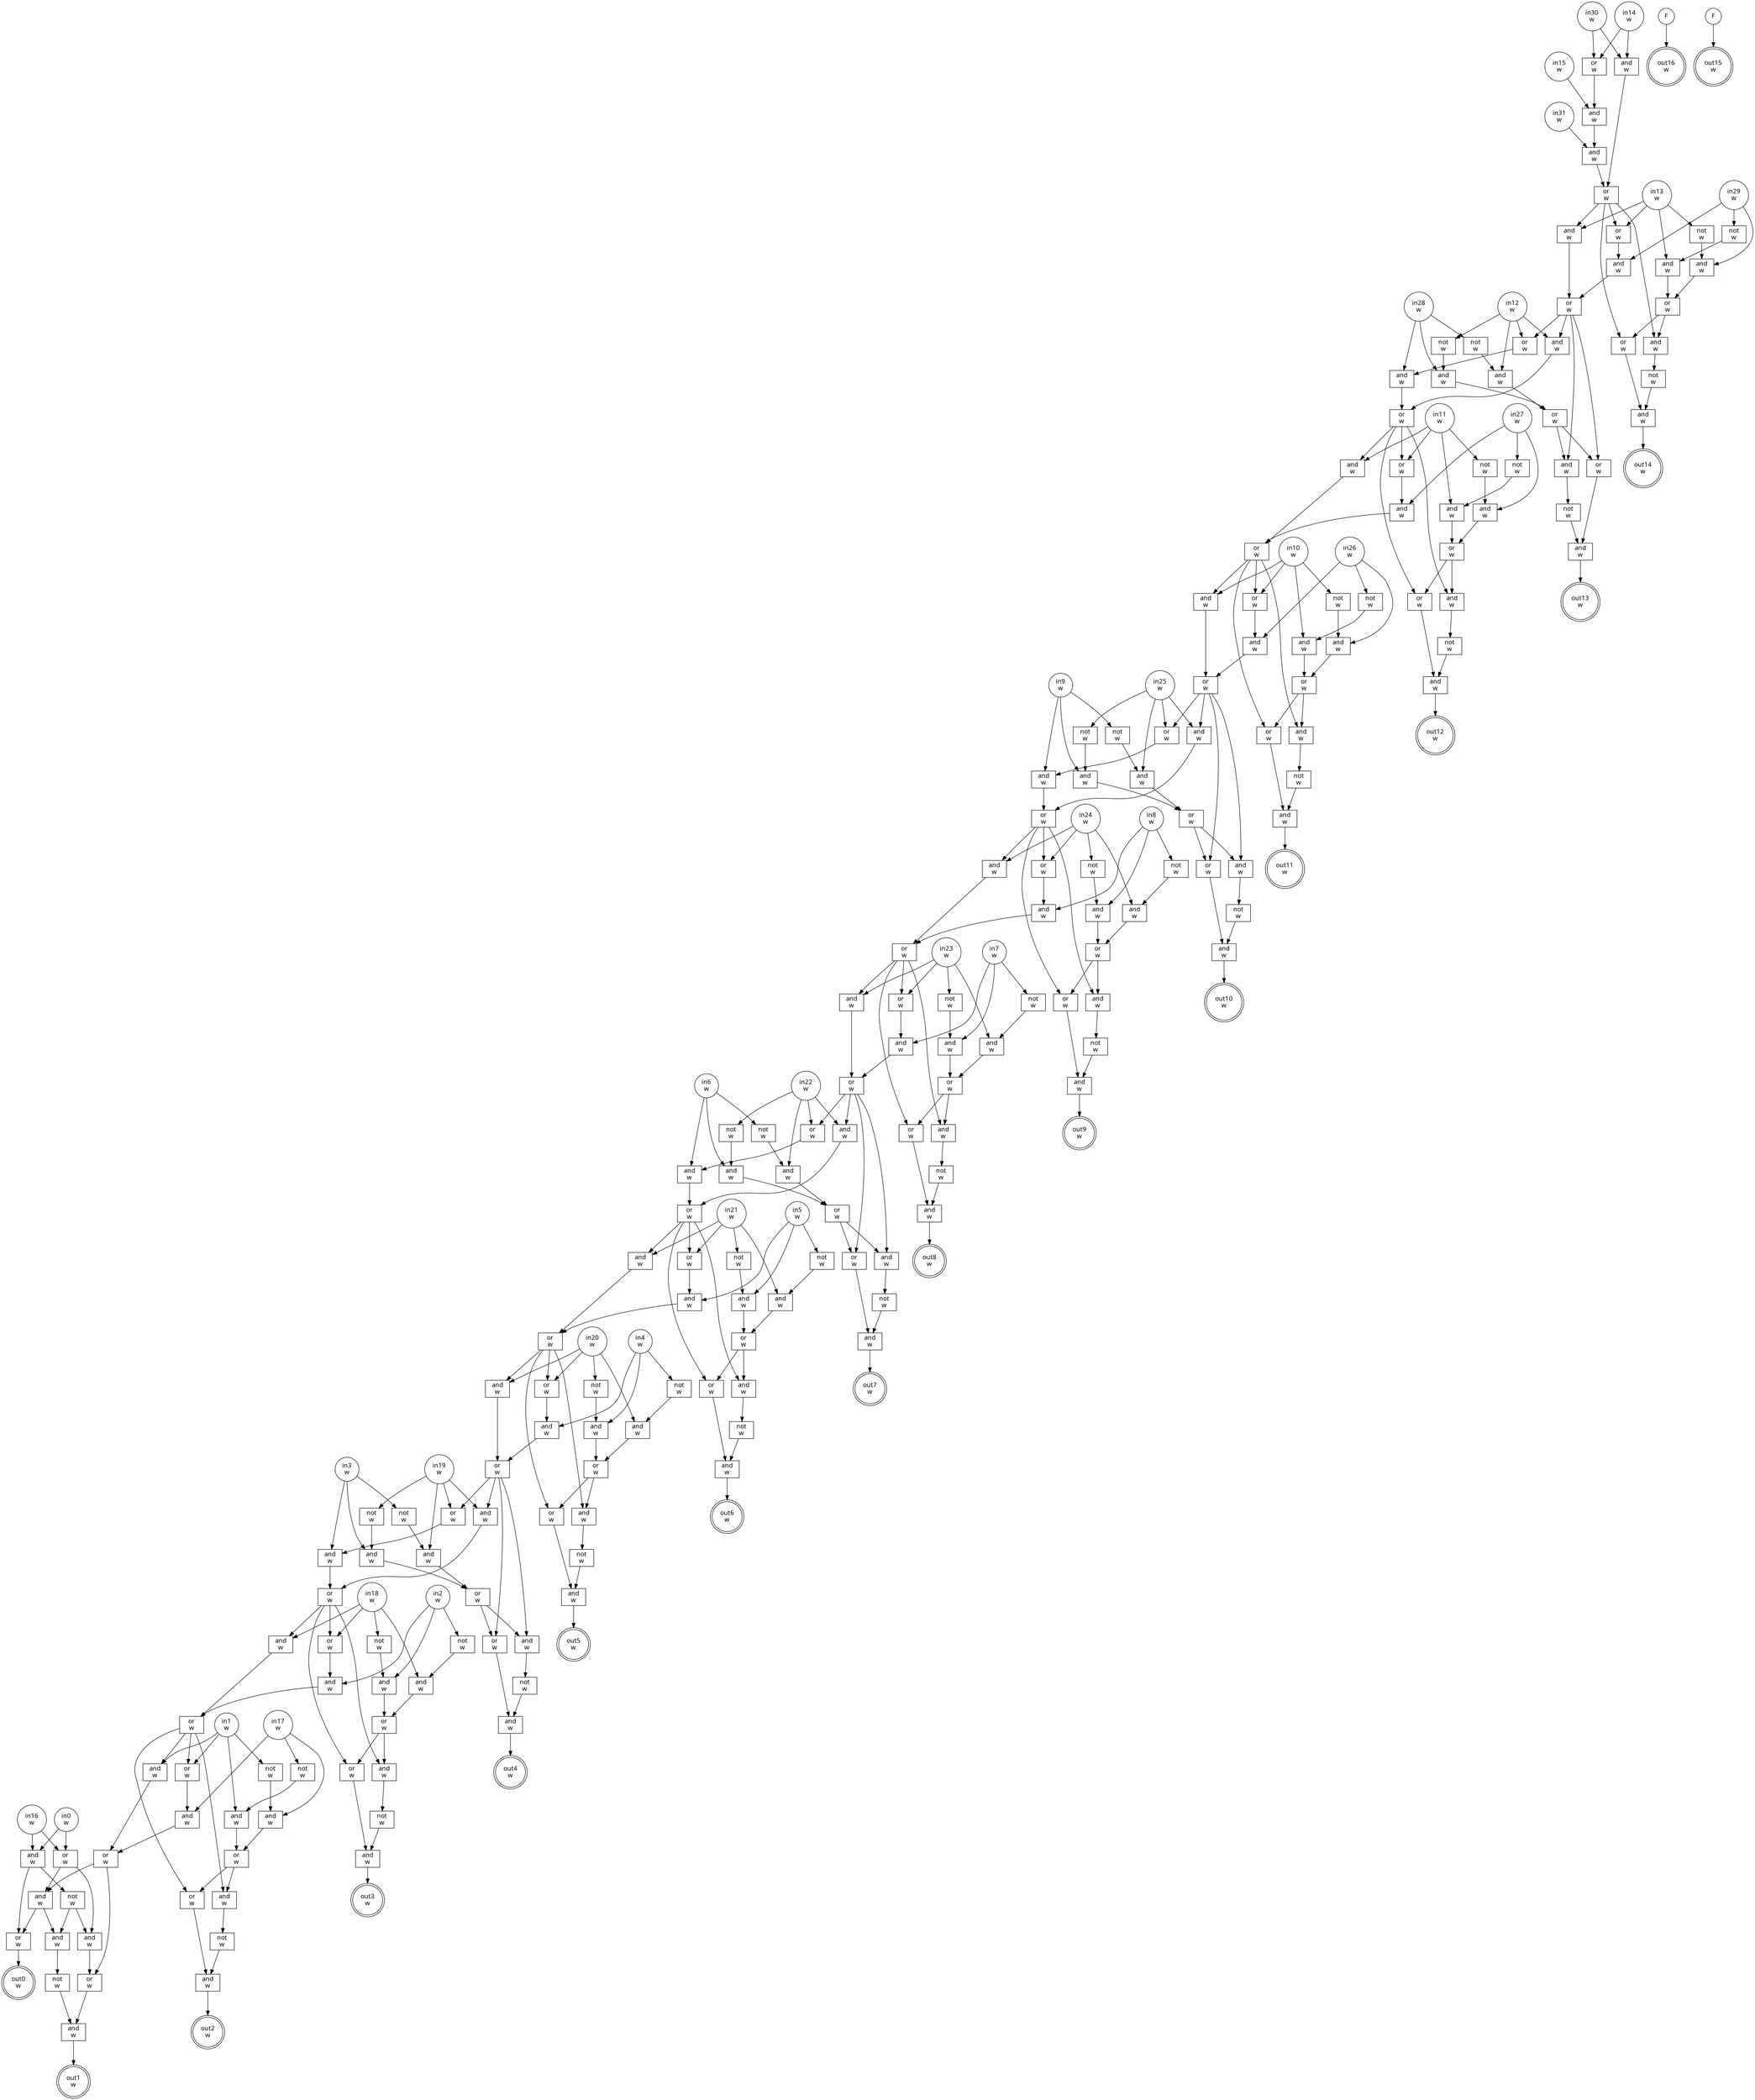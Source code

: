 digraph circuit{
	node [style = filled, fillcolor = white,shape=rect, fontname=geneva]
	g0 [label="in0\nw",shape=circle,fillcolor=white]
	g1 [label="in1\nw",shape=circle,fillcolor=white]
	g2 [label="in2\nw",shape=circle,fillcolor=white]
	g3 [label="in3\nw",shape=circle,fillcolor=white]
	g4 [label="in4\nw",shape=circle,fillcolor=white]
	g5 [label="in5\nw",shape=circle,fillcolor=white]
	g6 [label="in6\nw",shape=circle,fillcolor=white]
	g7 [label="in7\nw",shape=circle,fillcolor=white]
	g8 [label="in8\nw",shape=circle,fillcolor=white]
	g9 [label="in9\nw",shape=circle,fillcolor=white]
	g10 [label="in10\nw",shape=circle,fillcolor=white]
	g11 [label="in11\nw",shape=circle,fillcolor=white]
	g12 [label="in12\nw",shape=circle,fillcolor=white]
	g13 [label="in13\nw",shape=circle,fillcolor=white]
	g14 [label="in14\nw",shape=circle,fillcolor=white]
	g15 [label="in15\nw",shape=circle,fillcolor=white]
	g16 [label="in16\nw",shape=circle,fillcolor=white]
	g17 [label="in17\nw",shape=circle,fillcolor=white]
	g18 [label="in18\nw",shape=circle,fillcolor=white]
	g19 [label="in19\nw",shape=circle,fillcolor=white]
	g20 [label="in20\nw",shape=circle,fillcolor=white]
	g21 [label="in21\nw",shape=circle,fillcolor=white]
	g22 [label="in22\nw",shape=circle,fillcolor=white]
	g23 [label="in23\nw",shape=circle,fillcolor=white]
	g24 [label="in24\nw",shape=circle,fillcolor=white]
	g25 [label="in25\nw",shape=circle,fillcolor=white]
	g26 [label="in26\nw",shape=circle,fillcolor=white]
	g27 [label="in27\nw",shape=circle,fillcolor=white]
	g28 [label="in28\nw",shape=circle,fillcolor=white]
	g29 [label="in29\nw",shape=circle,fillcolor=white]
	g30 [label="in30\nw",shape=circle,fillcolor=white]
	g31 [label="in31\nw",shape=circle,fillcolor=white]
	g32 [label="F",shape=circle,fillcolor=white]
	g33 [label="F",shape=circle,fillcolor=white]
	g34 [label="not\nw",fillcolor=white]
	g35 [label="not\nw",fillcolor=white]
	g36 [label="not\nw",fillcolor=white]
	g37 [label="not\nw",fillcolor=white]
	g38 [label="not\nw",fillcolor=white]
	g39 [label="not\nw",fillcolor=white]
	g40 [label="not\nw",fillcolor=white]
	g41 [label="not\nw",fillcolor=white]
	g42 [label="not\nw",fillcolor=white]
	g43 [label="not\nw",fillcolor=white]
	g44 [label="not\nw",fillcolor=white]
	g45 [label="not\nw",fillcolor=white]
	g46 [label="not\nw",fillcolor=white]
	g47 [label="or\nw",fillcolor=white]
	g48 [label="and\nw",fillcolor=white]
	g49 [label="and\nw",fillcolor=white]
	g50 [label="and\nw",fillcolor=white]
	g51 [label="or\nw",fillcolor=white]
	g52 [label="and\nw",fillcolor=white]
	g53 [label="or\nw",fillcolor=white]
	g54 [label="and\nw",fillcolor=white]
	g55 [label="and\nw",fillcolor=white]
	g56 [label="or\nw",fillcolor=white]
	g57 [label="not\nw",fillcolor=white]
	g58 [label="and\nw",fillcolor=white]
	g59 [label="or\nw",fillcolor=white]
	g60 [label="and\nw",fillcolor=white]
	g61 [label="not\nw",fillcolor=white]
	g62 [label="or\nw",fillcolor=white]
	g63 [label="and\nw",fillcolor=white]
	g64 [label="and\nw",fillcolor=white]
	g65 [label="or\nw",fillcolor=white]
	g66 [label="and\nw",fillcolor=white]
	g67 [label="and\nw",fillcolor=white]
	g68 [label="or\nw",fillcolor=white]
	g69 [label="not\nw",fillcolor=white]
	g70 [label="and\nw",fillcolor=white]
	g71 [label="or\nw",fillcolor=white]
	g72 [label="and\nw",fillcolor=white]
	g73 [label="not\nw",fillcolor=white]
	g74 [label="or\nw",fillcolor=white]
	g75 [label="and\nw",fillcolor=white]
	g76 [label="and\nw",fillcolor=white]
	g77 [label="or\nw",fillcolor=white]
	g78 [label="and\nw",fillcolor=white]
	g79 [label="and\nw",fillcolor=white]
	g80 [label="or\nw",fillcolor=white]
	g81 [label="not\nw",fillcolor=white]
	g82 [label="and\nw",fillcolor=white]
	g83 [label="or\nw",fillcolor=white]
	g84 [label="and\nw",fillcolor=white]
	g85 [label="not\nw",fillcolor=white]
	g86 [label="or\nw",fillcolor=white]
	g87 [label="and\nw",fillcolor=white]
	g88 [label="and\nw",fillcolor=white]
	g89 [label="or\nw",fillcolor=white]
	g90 [label="and\nw",fillcolor=white]
	g91 [label="and\nw",fillcolor=white]
	g92 [label="or\nw",fillcolor=white]
	g93 [label="or\nw",fillcolor=white]
	g94 [label="and\nw",fillcolor=white]
	g95 [label="not\nw",fillcolor=white]
	g96 [label="and\nw",fillcolor=white]
	g97 [label="or\nw",fillcolor=white]
	g98 [label="and\nw",fillcolor=white]
	g99 [label="not\nw",fillcolor=white]
	g100 [label="or\nw",fillcolor=white]
	g101 [label="and\nw",fillcolor=white]
	g102 [label="and\nw",fillcolor=white]
	g103 [label="and\nw",fillcolor=white]
	g104 [label="or\nw",fillcolor=white]
	g105 [label="or\nw",fillcolor=white]
	g106 [label="and\nw",fillcolor=white]
	g107 [label="not\nw",fillcolor=white]
	g108 [label="and\nw",fillcolor=white]
	g109 [label="or\nw",fillcolor=white]
	g110 [label="and\nw",fillcolor=white]
	g111 [label="not\nw",fillcolor=white]
	g112 [label="or\nw",fillcolor=white]
	g113 [label="and\nw",fillcolor=white]
	g114 [label="and\nw",fillcolor=white]
	g115 [label="and\nw",fillcolor=white]
	g116 [label="or\nw",fillcolor=white]
	g117 [label="or\nw",fillcolor=white]
	g118 [label="and\nw",fillcolor=white]
	g119 [label="not\nw",fillcolor=white]
	g120 [label="and\nw",fillcolor=white]
	g121 [label="or\nw",fillcolor=white]
	g122 [label="and\nw",fillcolor=white]
	g123 [label="not\nw",fillcolor=white]
	g124 [label="or\nw",fillcolor=white]
	g125 [label="and\nw",fillcolor=white]
	g126 [label="and\nw",fillcolor=white]
	g127 [label="and\nw",fillcolor=white]
	g128 [label="or\nw",fillcolor=white]
	g129 [label="or\nw",fillcolor=white]
	g130 [label="and\nw",fillcolor=white]
	g131 [label="not\nw",fillcolor=white]
	g132 [label="and\nw",fillcolor=white]
	g133 [label="or\nw",fillcolor=white]
	g134 [label="and\nw",fillcolor=white]
	g135 [label="not\nw",fillcolor=white]
	g136 [label="or\nw",fillcolor=white]
	g137 [label="and\nw",fillcolor=white]
	g138 [label="and\nw",fillcolor=white]
	g139 [label="and\nw",fillcolor=white]
	g140 [label="or\nw",fillcolor=white]
	g141 [label="or\nw",fillcolor=white]
	g142 [label="and\nw",fillcolor=white]
	g143 [label="not\nw",fillcolor=white]
	g144 [label="and\nw",fillcolor=white]
	g145 [label="or\nw",fillcolor=white]
	g146 [label="and\nw",fillcolor=white]
	g147 [label="not\nw",fillcolor=white]
	g148 [label="or\nw",fillcolor=white]
	g149 [label="and\nw",fillcolor=white]
	g150 [label="and\nw",fillcolor=white]
	g151 [label="and\nw",fillcolor=white]
	g152 [label="or\nw",fillcolor=white]
	g153 [label="or\nw",fillcolor=white]
	g154 [label="and\nw",fillcolor=white]
	g155 [label="not\nw",fillcolor=white]
	g156 [label="and\nw",fillcolor=white]
	g157 [label="or\nw",fillcolor=white]
	g158 [label="and\nw",fillcolor=white]
	g159 [label="not\nw",fillcolor=white]
	g160 [label="or\nw",fillcolor=white]
	g161 [label="and\nw",fillcolor=white]
	g162 [label="and\nw",fillcolor=white]
	g163 [label="and\nw",fillcolor=white]
	g164 [label="or\nw",fillcolor=white]
	g165 [label="or\nw",fillcolor=white]
	g166 [label="and\nw",fillcolor=white]
	g167 [label="not\nw",fillcolor=white]
	g168 [label="and\nw",fillcolor=white]
	g169 [label="or\nw",fillcolor=white]
	g170 [label="and\nw",fillcolor=white]
	g171 [label="not\nw",fillcolor=white]
	g172 [label="or\nw",fillcolor=white]
	g173 [label="and\nw",fillcolor=white]
	g174 [label="and\nw",fillcolor=white]
	g175 [label="and\nw",fillcolor=white]
	g176 [label="or\nw",fillcolor=white]
	g177 [label="or\nw",fillcolor=white]
	g178 [label="and\nw",fillcolor=white]
	g179 [label="not\nw",fillcolor=white]
	g180 [label="and\nw",fillcolor=white]
	g181 [label="or\nw",fillcolor=white]
	g182 [label="and\nw",fillcolor=white]
	g183 [label="not\nw",fillcolor=white]
	g184 [label="or\nw",fillcolor=white]
	g185 [label="and\nw",fillcolor=white]
	g186 [label="and\nw",fillcolor=white]
	g187 [label="and\nw",fillcolor=white]
	g188 [label="or\nw",fillcolor=white]
	g189 [label="not\nw",fillcolor=white]
	g190 [label="and\nw",fillcolor=white]
	g191 [label="or\nw",fillcolor=white]
	g192 [label="and\nw",fillcolor=white]
	g193 [label="not\nw",fillcolor=white]
	g194 [label="or\nw",fillcolor=white]
	g195 [label="and\nw",fillcolor=white]
	g196 [label="and\nw",fillcolor=white]
	g197 [label="or\nw",fillcolor=white]
	g198 [label="and\nw",fillcolor=white]
	g199 [label="and\nw",fillcolor=white]
	g200 [label="or\nw",fillcolor=white]
	g201 [label="not\nw",fillcolor=white]
	g202 [label="and\nw",fillcolor=white]
	g203 [label="or\nw",fillcolor=white]
	g204 [label="and\nw",fillcolor=white]
	g205 [label="not\nw",fillcolor=white]
	g206 [label="or\nw",fillcolor=white]
	g207 [label="and\nw",fillcolor=white]
	g208 [label="and\nw",fillcolor=white]
	g209 [label="not\nw",fillcolor=white]
	g210 [label="or\nw",fillcolor=white]
	g211 [label="and\nw",fillcolor=white]
	g212 [label="or\nw",fillcolor=white]
	g213 [label="and\nw",fillcolor=white]
	g214 [label="and\nw",fillcolor=white]
	g215 [label="not\nw",fillcolor=white]
	g216 [label="and\nw",fillcolor=white]
	g217 [label="or\nw",fillcolor=white]
	g218 [label="out0\nw",shape=doublecircle,fillcolor=white]
	g219 [label="out1\nw",shape=doublecircle,fillcolor=white]
	g220 [label="out2\nw",shape=doublecircle,fillcolor=white]
	g221 [label="out3\nw",shape=doublecircle,fillcolor=white]
	g222 [label="out4\nw",shape=doublecircle,fillcolor=white]
	g223 [label="out5\nw",shape=doublecircle,fillcolor=white]
	g224 [label="out6\nw",shape=doublecircle,fillcolor=white]
	g225 [label="out7\nw",shape=doublecircle,fillcolor=white]
	g226 [label="out8\nw",shape=doublecircle,fillcolor=white]
	g227 [label="out9\nw",shape=doublecircle,fillcolor=white]
	g228 [label="out10\nw",shape=doublecircle,fillcolor=white]
	g229 [label="out11\nw",shape=doublecircle,fillcolor=white]
	g230 [label="out12\nw",shape=doublecircle,fillcolor=white]
	g231 [label="out13\nw",shape=doublecircle,fillcolor=white]
	g232 [label="out14\nw",shape=doublecircle,fillcolor=white]
	g233 [label="out15\nw",shape=doublecircle,fillcolor=white]
	g234 [label="out16\nw",shape=doublecircle,fillcolor=white]
	edge [fontname=Geneva,fontcolor=forestgreen]
	g0->g208
	g0->g210
	g1->g196
	g1->g197
	g1->g199
	g1->g201
	g2->g186
	g2->g187
	g2->g189
	g3->g174
	g3->g175
	g3->g179
	g4->g162
	g4->g163
	g4->g167
	g5->g150
	g5->g151
	g5->g155
	g6->g138
	g6->g139
	g6->g143
	g7->g126
	g7->g127
	g7->g131
	g8->g114
	g8->g115
	g8->g119
	g9->g102
	g9->g103
	g9->g107
	g10->g88
	g10->g89
	g10->g91
	g10->g95
	g11->g76
	g11->g77
	g11->g79
	g11->g81
	g12->g64
	g12->g65
	g12->g67
	g12->g69
	g13->g52
	g13->g53
	g13->g55
	g13->g57
	g14->g47
	g14->g50
	g15->g48
	g16->g208
	g16->g210
	g17->g46
	g17->g198
	g17->g202
	g18->g45
	g18->g177
	g18->g178
	g18->g190
	g19->g44
	g19->g165
	g19->g166
	g19->g180
	g20->g43
	g20->g153
	g20->g154
	g20->g168
	g21->g42
	g21->g141
	g21->g142
	g21->g156
	g22->g41
	g22->g129
	g22->g130
	g22->g144
	g23->g40
	g23->g117
	g23->g118
	g23->g132
	g24->g39
	g24->g105
	g24->g106
	g24->g120
	g25->g38
	g25->g93
	g25->g94
	g25->g108
	g26->g37
	g26->g90
	g26->g96
	g27->g36
	g27->g78
	g27->g82
	g28->g35
	g28->g66
	g28->g70
	g29->g34
	g29->g54
	g29->g58
	g30->g47
	g30->g50
	g31->g49
	g32->g234
	g33->g233
	g34->g52
	g35->g64
	g36->g76
	g37->g88
	g38->g102
	g39->g114
	g40->g126
	g41->g138
	g42->g150
	g43->g162
	g44->g174
	g45->g186
	g46->g196
	g47->g48
	g48->g49
	g49->g51
	g50->g51
	g51->g53
	g51->g55
	g51->g60
	g51->g62
	g52->g59
	g53->g54
	g54->g56
	g55->g56
	g56->g65
	g56->g67
	g56->g72
	g56->g74
	g57->g58
	g58->g59
	g59->g60
	g59->g62
	g60->g61
	g61->g63
	g62->g63
	g63->g232
	g64->g71
	g65->g66
	g66->g68
	g67->g68
	g68->g77
	g68->g79
	g68->g84
	g68->g86
	g69->g70
	g70->g71
	g71->g72
	g71->g74
	g72->g73
	g73->g75
	g74->g75
	g75->g231
	g76->g83
	g77->g78
	g78->g80
	g79->g80
	g80->g89
	g80->g91
	g80->g98
	g80->g100
	g81->g82
	g82->g83
	g83->g84
	g83->g86
	g84->g85
	g85->g87
	g86->g87
	g87->g230
	g88->g97
	g89->g90
	g90->g92
	g91->g92
	g92->g93
	g92->g94
	g92->g110
	g92->g112
	g93->g103
	g94->g104
	g95->g96
	g96->g97
	g97->g98
	g97->g100
	g98->g99
	g99->g101
	g100->g101
	g101->g229
	g102->g109
	g103->g104
	g104->g105
	g104->g106
	g104->g122
	g104->g124
	g105->g115
	g106->g116
	g107->g108
	g108->g109
	g109->g110
	g109->g112
	g110->g111
	g111->g113
	g112->g113
	g113->g228
	g114->g121
	g115->g116
	g116->g117
	g116->g118
	g116->g134
	g116->g136
	g117->g127
	g118->g128
	g119->g120
	g120->g121
	g121->g122
	g121->g124
	g122->g123
	g123->g125
	g124->g125
	g125->g227
	g126->g133
	g127->g128
	g128->g129
	g128->g130
	g128->g146
	g128->g148
	g129->g139
	g130->g140
	g131->g132
	g132->g133
	g133->g134
	g133->g136
	g134->g135
	g135->g137
	g136->g137
	g137->g226
	g138->g145
	g139->g140
	g140->g141
	g140->g142
	g140->g158
	g140->g160
	g141->g151
	g142->g152
	g143->g144
	g144->g145
	g145->g146
	g145->g148
	g146->g147
	g147->g149
	g148->g149
	g149->g225
	g150->g157
	g151->g152
	g152->g153
	g152->g154
	g152->g170
	g152->g172
	g153->g163
	g154->g164
	g155->g156
	g156->g157
	g157->g158
	g157->g160
	g158->g159
	g159->g161
	g160->g161
	g161->g224
	g162->g169
	g163->g164
	g164->g165
	g164->g166
	g164->g182
	g164->g184
	g165->g175
	g166->g176
	g167->g168
	g168->g169
	g169->g170
	g169->g172
	g170->g171
	g171->g173
	g172->g173
	g173->g223
	g174->g181
	g175->g176
	g176->g177
	g176->g178
	g176->g192
	g176->g194
	g177->g187
	g178->g188
	g179->g180
	g180->g181
	g181->g182
	g181->g184
	g182->g183
	g183->g185
	g184->g185
	g185->g222
	g186->g191
	g187->g188
	g188->g197
	g188->g199
	g188->g204
	g188->g206
	g189->g190
	g190->g191
	g191->g192
	g191->g194
	g192->g193
	g193->g195
	g194->g195
	g195->g221
	g196->g203
	g197->g198
	g198->g200
	g199->g200
	g200->g212
	g200->g213
	g201->g202
	g202->g203
	g203->g204
	g203->g206
	g204->g205
	g205->g207
	g206->g207
	g207->g220
	g208->g209
	g208->g217
	g209->g211
	g209->g214
	g210->g211
	g210->g213
	g211->g212
	g212->g216
	g213->g214
	g213->g217
	g214->g215
	g215->g216
	g216->g219
	g217->g218
}
